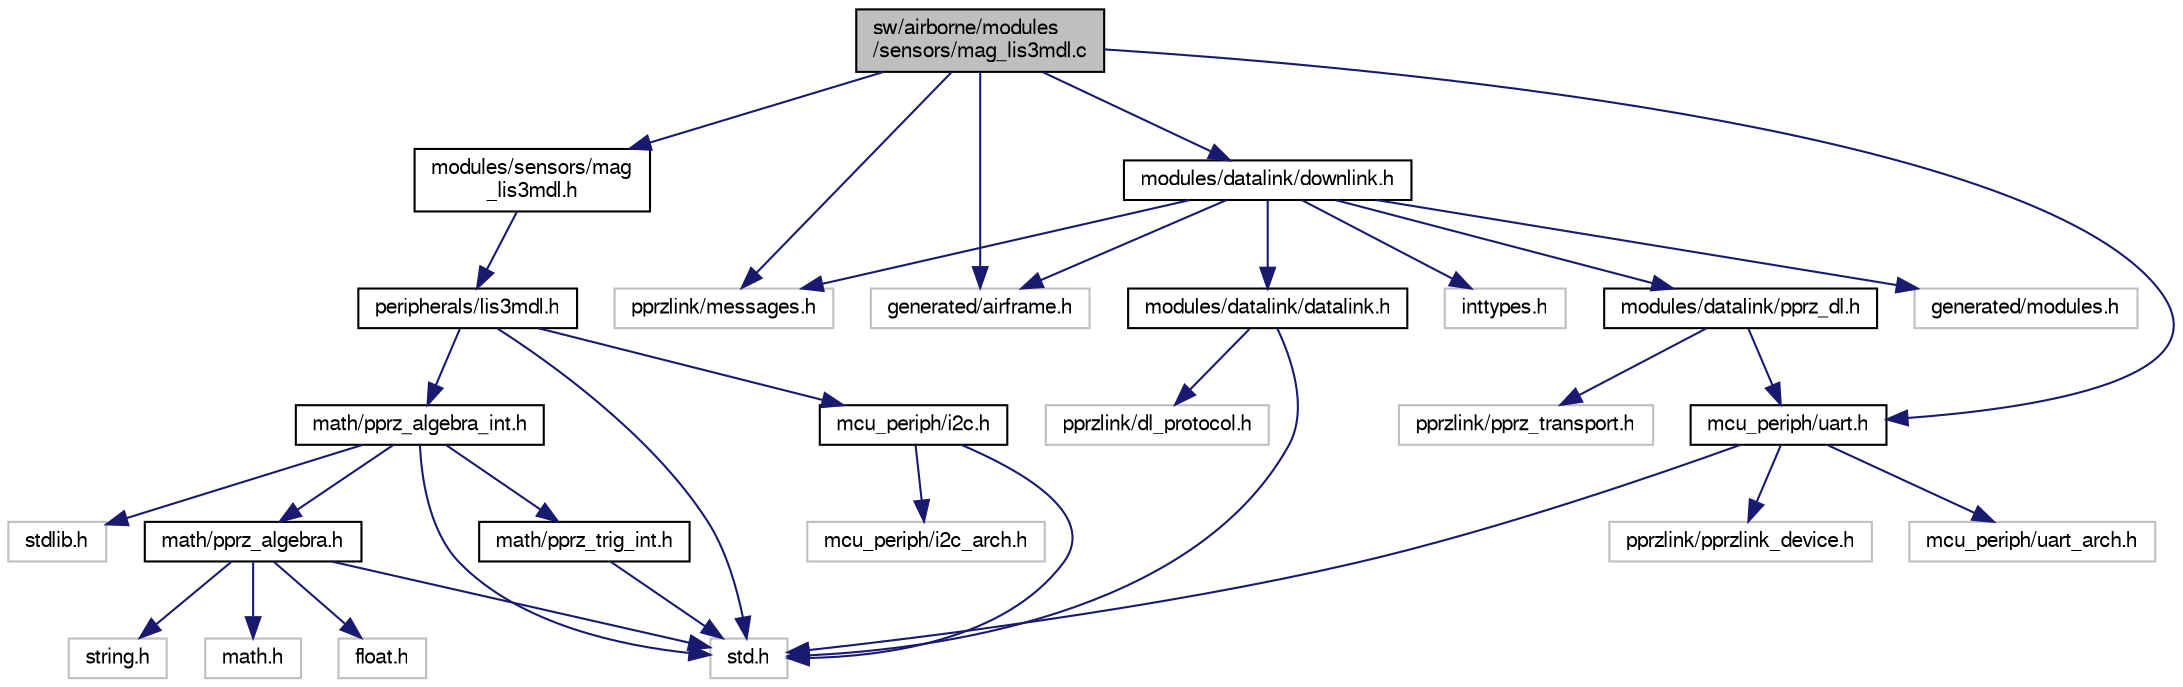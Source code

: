 digraph "sw/airborne/modules/sensors/mag_lis3mdl.c"
{
  edge [fontname="FreeSans",fontsize="10",labelfontname="FreeSans",labelfontsize="10"];
  node [fontname="FreeSans",fontsize="10",shape=record];
  Node1 [label="sw/airborne/modules\l/sensors/mag_lis3mdl.c",height=0.2,width=0.4,color="black", fillcolor="grey75", style="filled", fontcolor="black"];
  Node1 -> Node2 [color="midnightblue",fontsize="10",style="solid",fontname="FreeSans"];
  Node2 [label="modules/sensors/mag\l_lis3mdl.h",height=0.2,width=0.4,color="black", fillcolor="white", style="filled",URL="$mag__lis3mdl_8h.html",tooltip="Module wrapper for ST LIS3MDL magnetometers. "];
  Node2 -> Node3 [color="midnightblue",fontsize="10",style="solid",fontname="FreeSans"];
  Node3 [label="peripherals/lis3mdl.h",height=0.2,width=0.4,color="black", fillcolor="white", style="filled",URL="$lis3mdl_8h.html",tooltip="ST LIS3MDL 3-axis magnetometer driver interface (I2C). "];
  Node3 -> Node4 [color="midnightblue",fontsize="10",style="solid",fontname="FreeSans"];
  Node4 [label="std.h",height=0.2,width=0.4,color="grey75", fillcolor="white", style="filled"];
  Node3 -> Node5 [color="midnightblue",fontsize="10",style="solid",fontname="FreeSans"];
  Node5 [label="mcu_periph/i2c.h",height=0.2,width=0.4,color="black", fillcolor="white", style="filled",URL="$i2c_8h.html",tooltip="Architecture independent I2C (Inter-Integrated Circuit Bus) API. "];
  Node5 -> Node4 [color="midnightblue",fontsize="10",style="solid",fontname="FreeSans"];
  Node5 -> Node6 [color="midnightblue",fontsize="10",style="solid",fontname="FreeSans"];
  Node6 [label="mcu_periph/i2c_arch.h",height=0.2,width=0.4,color="grey75", fillcolor="white", style="filled"];
  Node3 -> Node7 [color="midnightblue",fontsize="10",style="solid",fontname="FreeSans"];
  Node7 [label="math/pprz_algebra_int.h",height=0.2,width=0.4,color="black", fillcolor="white", style="filled",URL="$pprz__algebra__int_8h.html",tooltip="Paparazzi fixed point algebra. "];
  Node7 -> Node4 [color="midnightblue",fontsize="10",style="solid",fontname="FreeSans"];
  Node7 -> Node8 [color="midnightblue",fontsize="10",style="solid",fontname="FreeSans"];
  Node8 [label="math/pprz_algebra.h",height=0.2,width=0.4,color="black", fillcolor="white", style="filled",URL="$pprz__algebra_8h.html",tooltip="Paparazzi generic algebra macros. "];
  Node8 -> Node9 [color="midnightblue",fontsize="10",style="solid",fontname="FreeSans"];
  Node9 [label="float.h",height=0.2,width=0.4,color="grey75", fillcolor="white", style="filled"];
  Node8 -> Node10 [color="midnightblue",fontsize="10",style="solid",fontname="FreeSans"];
  Node10 [label="string.h",height=0.2,width=0.4,color="grey75", fillcolor="white", style="filled"];
  Node8 -> Node4 [color="midnightblue",fontsize="10",style="solid",fontname="FreeSans"];
  Node8 -> Node11 [color="midnightblue",fontsize="10",style="solid",fontname="FreeSans"];
  Node11 [label="math.h",height=0.2,width=0.4,color="grey75", fillcolor="white", style="filled"];
  Node7 -> Node12 [color="midnightblue",fontsize="10",style="solid",fontname="FreeSans"];
  Node12 [label="math/pprz_trig_int.h",height=0.2,width=0.4,color="black", fillcolor="white", style="filled",URL="$pprz__trig__int_8h.html",tooltip="Paparazzi fixed point trig functions. "];
  Node12 -> Node4 [color="midnightblue",fontsize="10",style="solid",fontname="FreeSans"];
  Node7 -> Node13 [color="midnightblue",fontsize="10",style="solid",fontname="FreeSans"];
  Node13 [label="stdlib.h",height=0.2,width=0.4,color="grey75", fillcolor="white", style="filled"];
  Node1 -> Node14 [color="midnightblue",fontsize="10",style="solid",fontname="FreeSans"];
  Node14 [label="mcu_periph/uart.h",height=0.2,width=0.4,color="black", fillcolor="white", style="filled",URL="$uart_8h.html",tooltip="arch independent UART (Universal Asynchronous Receiver/Transmitter) API "];
  Node14 -> Node15 [color="midnightblue",fontsize="10",style="solid",fontname="FreeSans"];
  Node15 [label="mcu_periph/uart_arch.h",height=0.2,width=0.4,color="grey75", fillcolor="white", style="filled"];
  Node14 -> Node16 [color="midnightblue",fontsize="10",style="solid",fontname="FreeSans"];
  Node16 [label="pprzlink/pprzlink_device.h",height=0.2,width=0.4,color="grey75", fillcolor="white", style="filled"];
  Node14 -> Node4 [color="midnightblue",fontsize="10",style="solid",fontname="FreeSans"];
  Node1 -> Node17 [color="midnightblue",fontsize="10",style="solid",fontname="FreeSans"];
  Node17 [label="pprzlink/messages.h",height=0.2,width=0.4,color="grey75", fillcolor="white", style="filled"];
  Node1 -> Node18 [color="midnightblue",fontsize="10",style="solid",fontname="FreeSans"];
  Node18 [label="modules/datalink/downlink.h",height=0.2,width=0.4,color="black", fillcolor="white", style="filled",URL="$downlink_8h.html",tooltip="Common code for AP and FBW telemetry. "];
  Node18 -> Node19 [color="midnightblue",fontsize="10",style="solid",fontname="FreeSans"];
  Node19 [label="inttypes.h",height=0.2,width=0.4,color="grey75", fillcolor="white", style="filled"];
  Node18 -> Node20 [color="midnightblue",fontsize="10",style="solid",fontname="FreeSans"];
  Node20 [label="generated/airframe.h",height=0.2,width=0.4,color="grey75", fillcolor="white", style="filled"];
  Node18 -> Node17 [color="midnightblue",fontsize="10",style="solid",fontname="FreeSans"];
  Node18 -> Node21 [color="midnightblue",fontsize="10",style="solid",fontname="FreeSans"];
  Node21 [label="modules/datalink/datalink.h",height=0.2,width=0.4,color="black", fillcolor="white", style="filled",URL="$datalink_8h.html",tooltip="Handling of messages coming from ground and other A/Cs. "];
  Node21 -> Node4 [color="midnightblue",fontsize="10",style="solid",fontname="FreeSans"];
  Node21 -> Node22 [color="midnightblue",fontsize="10",style="solid",fontname="FreeSans"];
  Node22 [label="pprzlink/dl_protocol.h",height=0.2,width=0.4,color="grey75", fillcolor="white", style="filled"];
  Node18 -> Node23 [color="midnightblue",fontsize="10",style="solid",fontname="FreeSans"];
  Node23 [label="modules/datalink/pprz_dl.h",height=0.2,width=0.4,color="black", fillcolor="white", style="filled",URL="$pprz__dl_8h.html",tooltip="Datalink using PPRZ protocol. "];
  Node23 -> Node24 [color="midnightblue",fontsize="10",style="solid",fontname="FreeSans"];
  Node24 [label="pprzlink/pprz_transport.h",height=0.2,width=0.4,color="grey75", fillcolor="white", style="filled"];
  Node23 -> Node14 [color="midnightblue",fontsize="10",style="solid",fontname="FreeSans"];
  Node18 -> Node25 [color="midnightblue",fontsize="10",style="solid",fontname="FreeSans"];
  Node25 [label="generated/modules.h",height=0.2,width=0.4,color="grey75", fillcolor="white", style="filled"];
  Node1 -> Node20 [color="midnightblue",fontsize="10",style="solid",fontname="FreeSans"];
}
